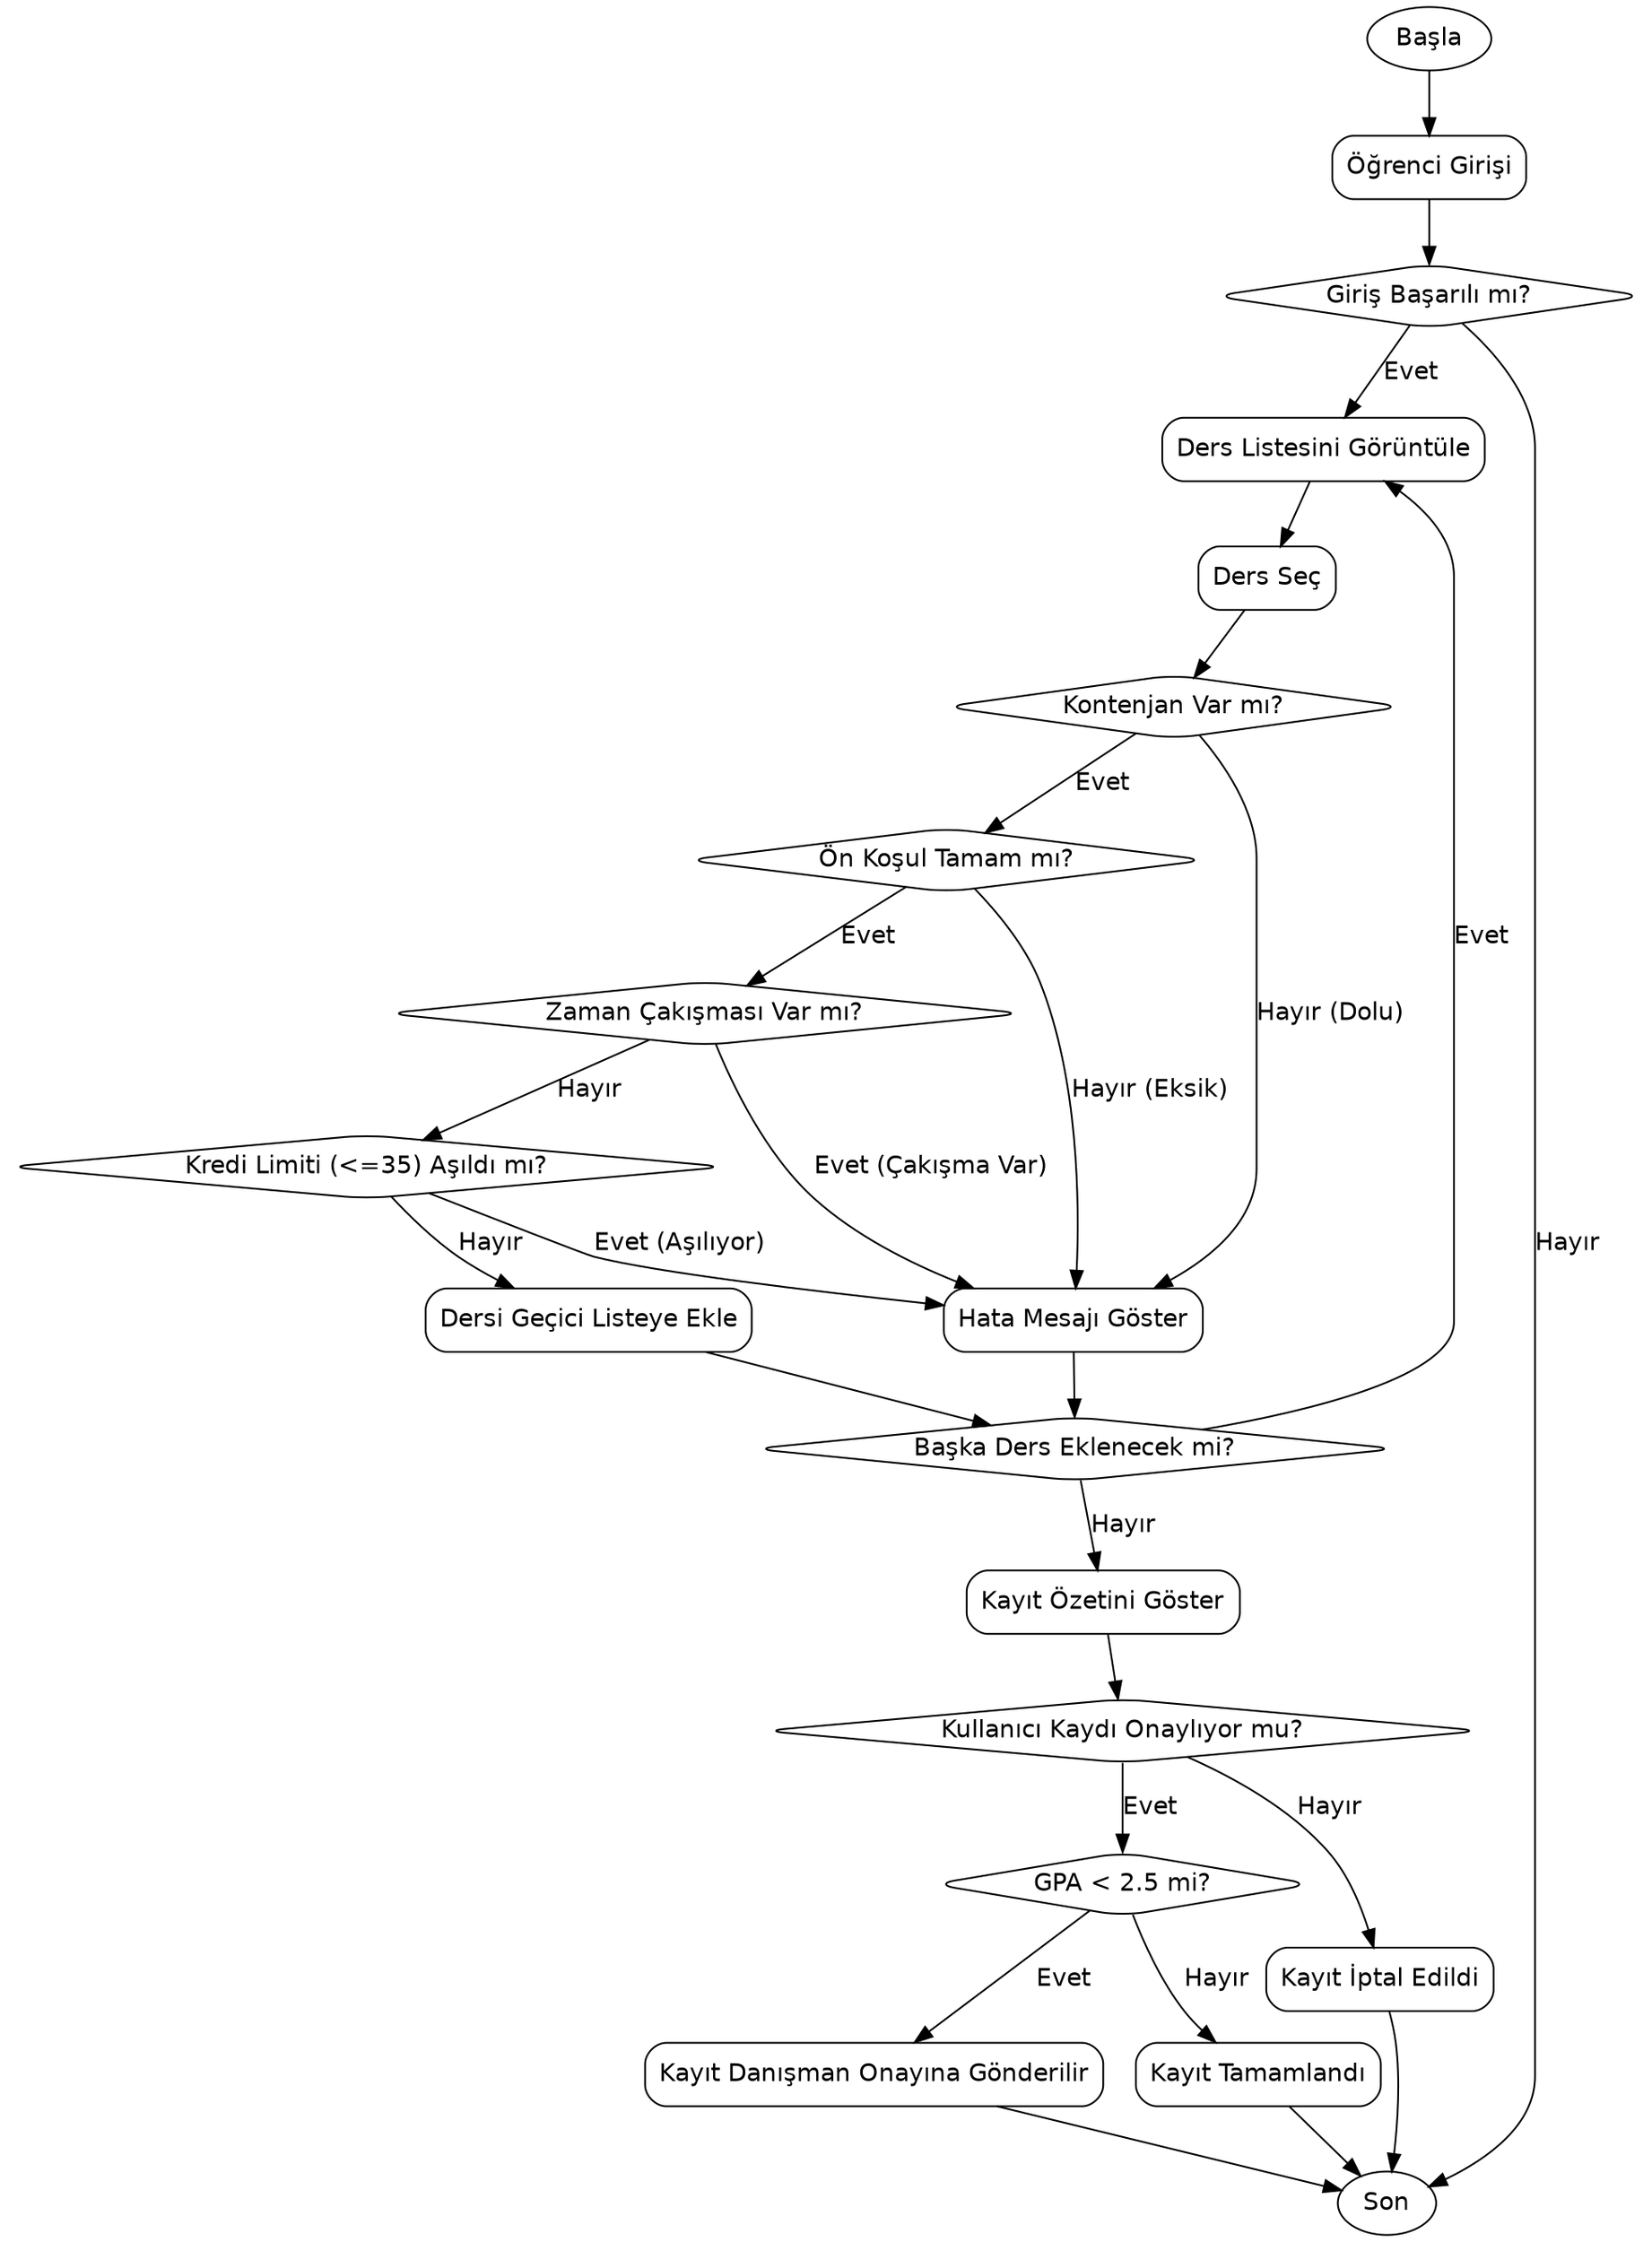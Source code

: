 digraph DersKayitSistemi {
    rankdir=TB; // Akışı yukarıdan aşağıya ayarla
    node [shape=box, style=rounded, fontname="Helvetica"];
    edge [fontname="Helvetica"];

    // Başlangıç ve Giriş
    Start [label="Başla", shape=ellipse];
    Login [label="Öğrenci Girişi"];
    LoginCheck [label="Giriş Başarılı mı?", shape=diamond];
    
    // Ders Seçim Döngüsü
    DisplayCourses [label="Ders Listesini Görüntüle"];
    SelectCourse [label="Ders Seç"];
    
    // Kontrol Noktaları (Diamond)
    QuotaCheck [label="Kontenjan Var mı?", shape=diamond];
    PrereqCheck [label="Ön Koşul Tamam mı?", shape=diamond];
    ConflictCheck [label="Zaman Çakışması Var mı?", shape=diamond];
    CreditCheck [label="Kredi Limiti (<=35) Aşıldı mı?", shape=diamond];
    
    // Aksiyonlar ve Döngü Kararı
    AddCourse [label="Dersi Geçici Listeye Ekle"];
    ShowError [label="Hata Mesajı Göster"];
    MoreCourses [label="Başka Ders Eklenecek mi?", shape=diamond];
    
    // Sonlandırma
    ShowSummary [label="Kayıt Özetini Göster"];
    ConfirmRegistration [label="Kullanıcı Kaydı Onaylıyor mu?", shape=diamond];
    GPACheck [label="GPA < 2.5 mi?", shape=diamond];
    SendToAdvisor [label="Kayıt Danışman Onayına Gönderilir"];
    CompleteRegistration [label="Kayıt Tamamlandı"];
    CancelRegistration [label="Kayıt İptal Edildi"];
    End [label="Son", shape=ellipse];

    // --- Akış Yönleri ---
    Start -> Login;
    Login -> LoginCheck;
    LoginCheck -> DisplayCourses [label="Evet"];
    LoginCheck -> End [label="Hayır"];

    DisplayCourses -> SelectCourse;
    SelectCourse -> QuotaCheck;

    QuotaCheck -> PrereqCheck [label="Evet"];
    QuotaCheck -> ShowError [label="Hayır (Dolu)"];

    PrereqCheck -> ConflictCheck [label="Evet"];
    PrereqCheck -> ShowError [label="Hayır (Eksik)"];
    
    ConflictCheck -> CreditCheck [label="Hayır"];
    ConflictCheck -> ShowError [label="Evet (Çakışma Var)"];
    
    CreditCheck -> AddCourse [label="Hayır"];
    CreditCheck -> ShowError [label="Evet (Aşılıyor)"];

    AddCourse -> MoreCourses;
    ShowError -> MoreCourses;

    MoreCourses -> DisplayCourses [label="Evet"];
    MoreCourses -> ShowSummary [label="Hayır"];

    ShowSummary -> ConfirmRegistration;
    ConfirmRegistration -> GPACheck [label="Evet"];
    ConfirmRegistration -> CancelRegistration [label="Hayır"];

    GPACheck -> SendToAdvisor [label="Evet"];
    GPACheck -> CompleteRegistration [label="Hayır"];
    
    SendToAdvisor -> End;
    CompleteRegistration -> End;
    CancelRegistration -> End;
}
